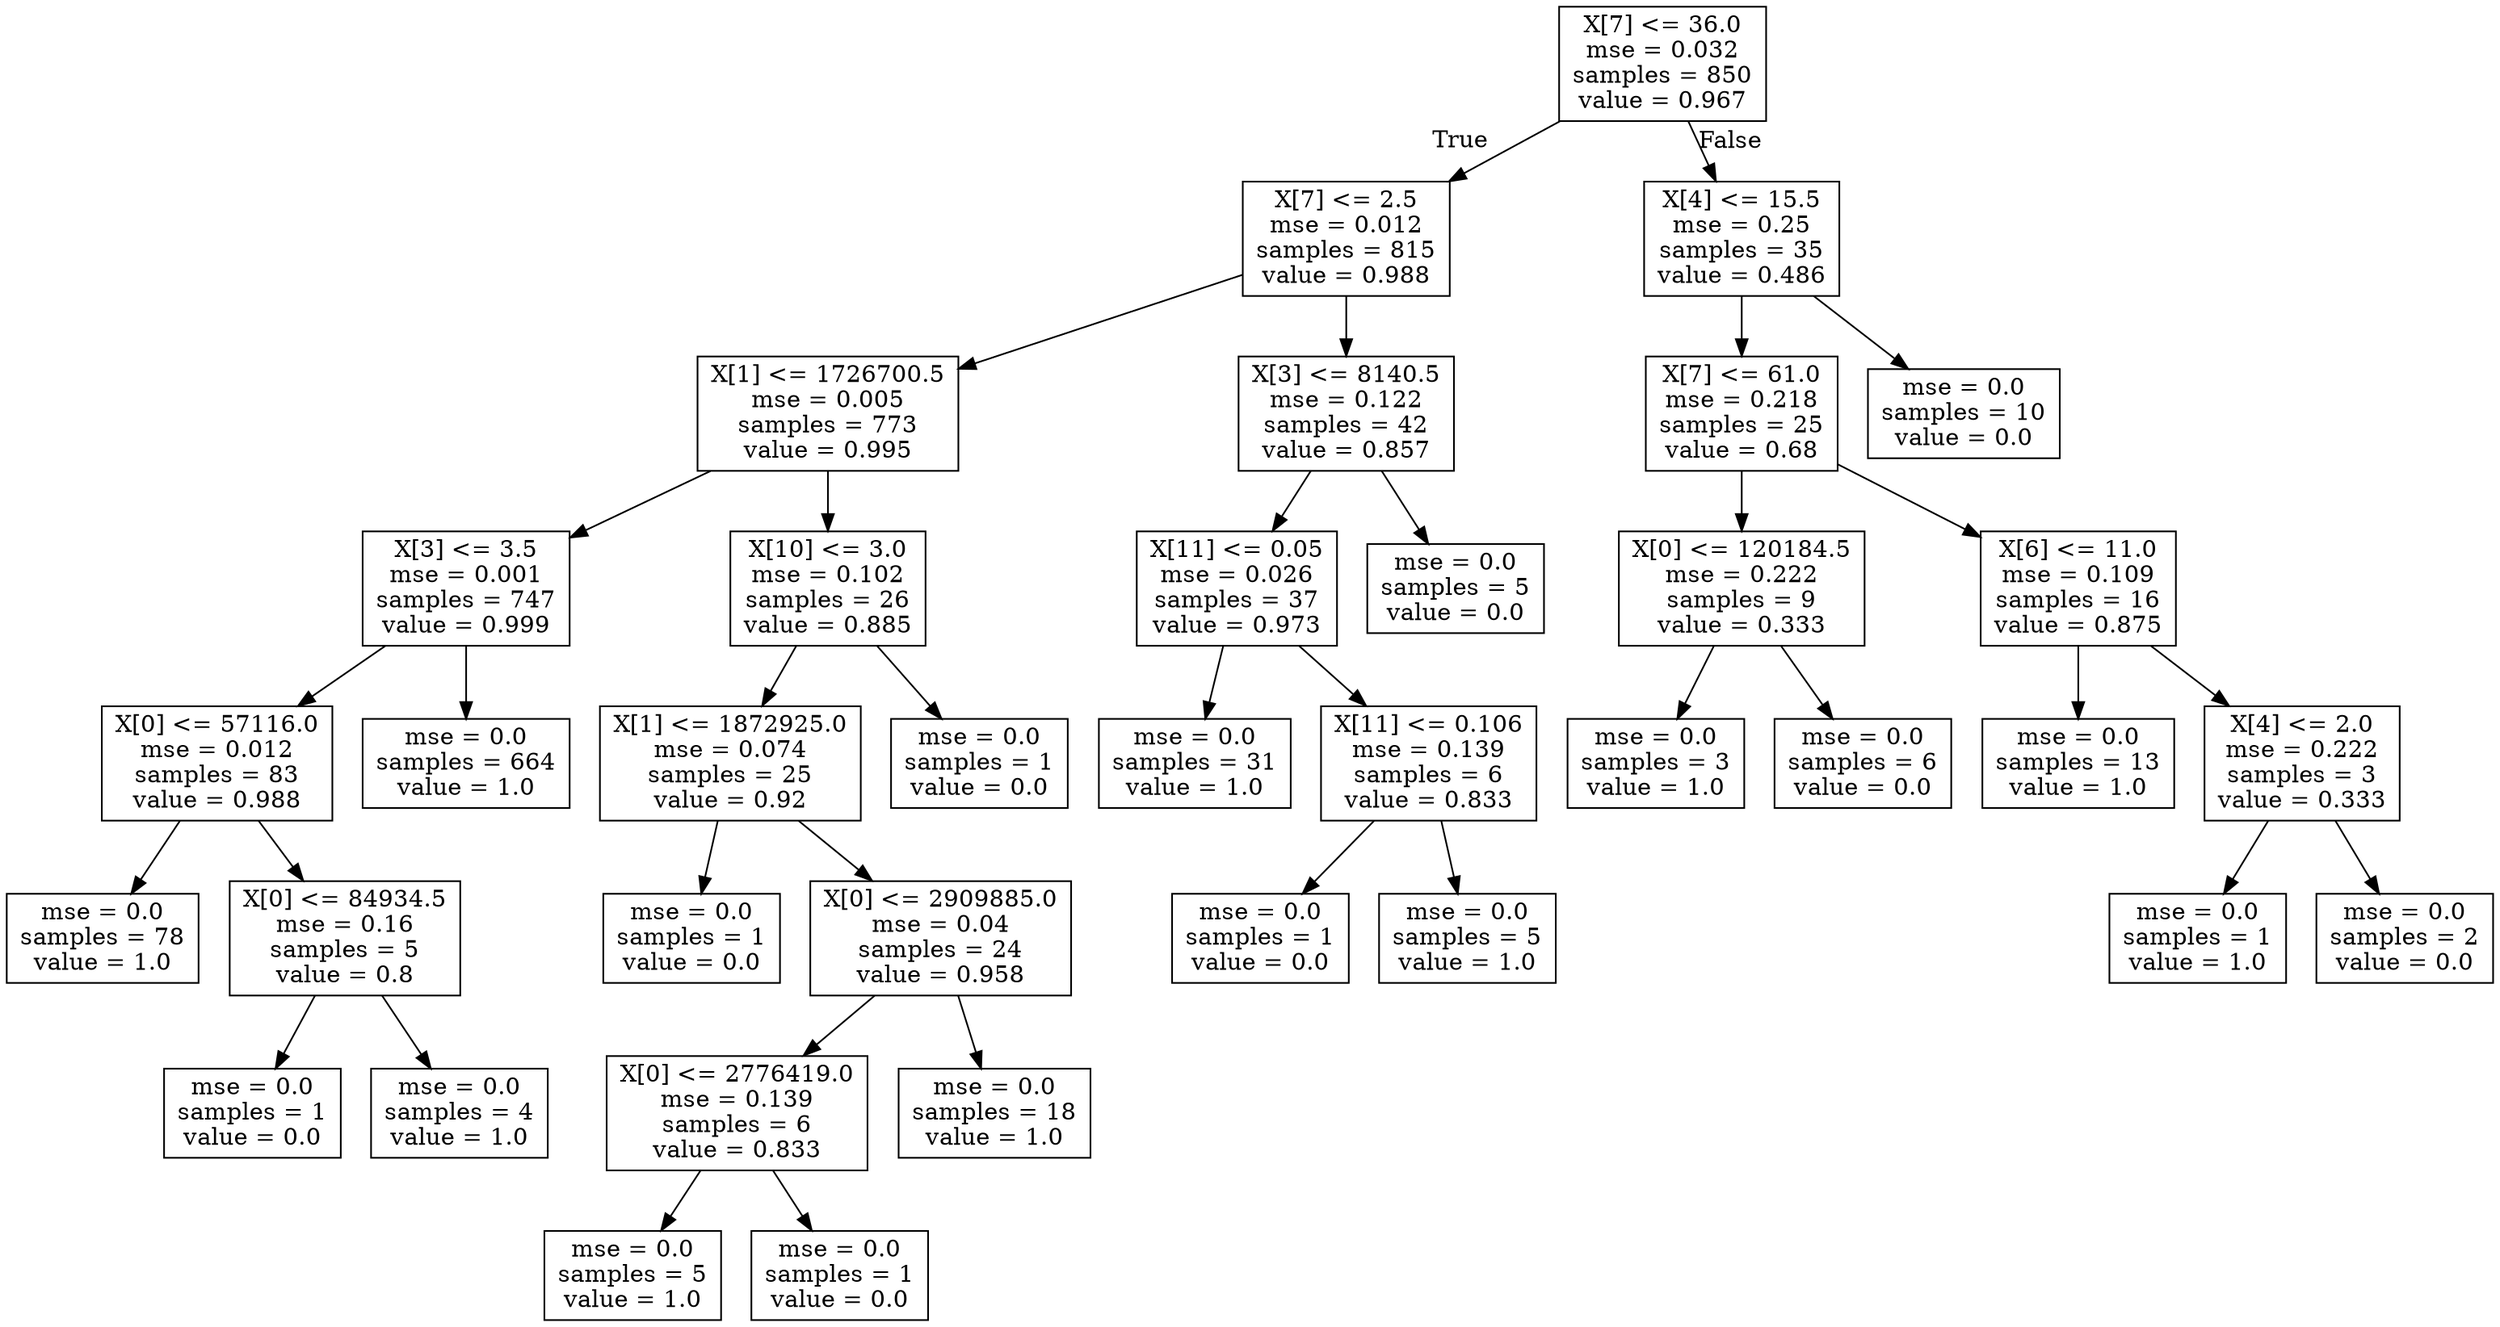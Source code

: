 digraph Tree {
node [shape=box] ;
0 [label="X[7] <= 36.0\nmse = 0.032\nsamples = 850\nvalue = 0.967"] ;
1 [label="X[7] <= 2.5\nmse = 0.012\nsamples = 815\nvalue = 0.988"] ;
0 -> 1 [labeldistance=2.5, labelangle=45, headlabel="True"] ;
2 [label="X[1] <= 1726700.5\nmse = 0.005\nsamples = 773\nvalue = 0.995"] ;
1 -> 2 ;
3 [label="X[3] <= 3.5\nmse = 0.001\nsamples = 747\nvalue = 0.999"] ;
2 -> 3 ;
4 [label="X[0] <= 57116.0\nmse = 0.012\nsamples = 83\nvalue = 0.988"] ;
3 -> 4 ;
5 [label="mse = 0.0\nsamples = 78\nvalue = 1.0"] ;
4 -> 5 ;
6 [label="X[0] <= 84934.5\nmse = 0.16\nsamples = 5\nvalue = 0.8"] ;
4 -> 6 ;
7 [label="mse = 0.0\nsamples = 1\nvalue = 0.0"] ;
6 -> 7 ;
8 [label="mse = 0.0\nsamples = 4\nvalue = 1.0"] ;
6 -> 8 ;
9 [label="mse = 0.0\nsamples = 664\nvalue = 1.0"] ;
3 -> 9 ;
10 [label="X[10] <= 3.0\nmse = 0.102\nsamples = 26\nvalue = 0.885"] ;
2 -> 10 ;
11 [label="X[1] <= 1872925.0\nmse = 0.074\nsamples = 25\nvalue = 0.92"] ;
10 -> 11 ;
12 [label="mse = 0.0\nsamples = 1\nvalue = 0.0"] ;
11 -> 12 ;
13 [label="X[0] <= 2909885.0\nmse = 0.04\nsamples = 24\nvalue = 0.958"] ;
11 -> 13 ;
14 [label="X[0] <= 2776419.0\nmse = 0.139\nsamples = 6\nvalue = 0.833"] ;
13 -> 14 ;
15 [label="mse = 0.0\nsamples = 5\nvalue = 1.0"] ;
14 -> 15 ;
16 [label="mse = 0.0\nsamples = 1\nvalue = 0.0"] ;
14 -> 16 ;
17 [label="mse = 0.0\nsamples = 18\nvalue = 1.0"] ;
13 -> 17 ;
18 [label="mse = 0.0\nsamples = 1\nvalue = 0.0"] ;
10 -> 18 ;
19 [label="X[3] <= 8140.5\nmse = 0.122\nsamples = 42\nvalue = 0.857"] ;
1 -> 19 ;
20 [label="X[11] <= 0.05\nmse = 0.026\nsamples = 37\nvalue = 0.973"] ;
19 -> 20 ;
21 [label="mse = 0.0\nsamples = 31\nvalue = 1.0"] ;
20 -> 21 ;
22 [label="X[11] <= 0.106\nmse = 0.139\nsamples = 6\nvalue = 0.833"] ;
20 -> 22 ;
23 [label="mse = 0.0\nsamples = 1\nvalue = 0.0"] ;
22 -> 23 ;
24 [label="mse = 0.0\nsamples = 5\nvalue = 1.0"] ;
22 -> 24 ;
25 [label="mse = 0.0\nsamples = 5\nvalue = 0.0"] ;
19 -> 25 ;
26 [label="X[4] <= 15.5\nmse = 0.25\nsamples = 35\nvalue = 0.486"] ;
0 -> 26 [labeldistance=2.5, labelangle=-45, headlabel="False"] ;
27 [label="X[7] <= 61.0\nmse = 0.218\nsamples = 25\nvalue = 0.68"] ;
26 -> 27 ;
28 [label="X[0] <= 120184.5\nmse = 0.222\nsamples = 9\nvalue = 0.333"] ;
27 -> 28 ;
29 [label="mse = 0.0\nsamples = 3\nvalue = 1.0"] ;
28 -> 29 ;
30 [label="mse = 0.0\nsamples = 6\nvalue = 0.0"] ;
28 -> 30 ;
31 [label="X[6] <= 11.0\nmse = 0.109\nsamples = 16\nvalue = 0.875"] ;
27 -> 31 ;
32 [label="mse = 0.0\nsamples = 13\nvalue = 1.0"] ;
31 -> 32 ;
33 [label="X[4] <= 2.0\nmse = 0.222\nsamples = 3\nvalue = 0.333"] ;
31 -> 33 ;
34 [label="mse = 0.0\nsamples = 1\nvalue = 1.0"] ;
33 -> 34 ;
35 [label="mse = 0.0\nsamples = 2\nvalue = 0.0"] ;
33 -> 35 ;
36 [label="mse = 0.0\nsamples = 10\nvalue = 0.0"] ;
26 -> 36 ;
}